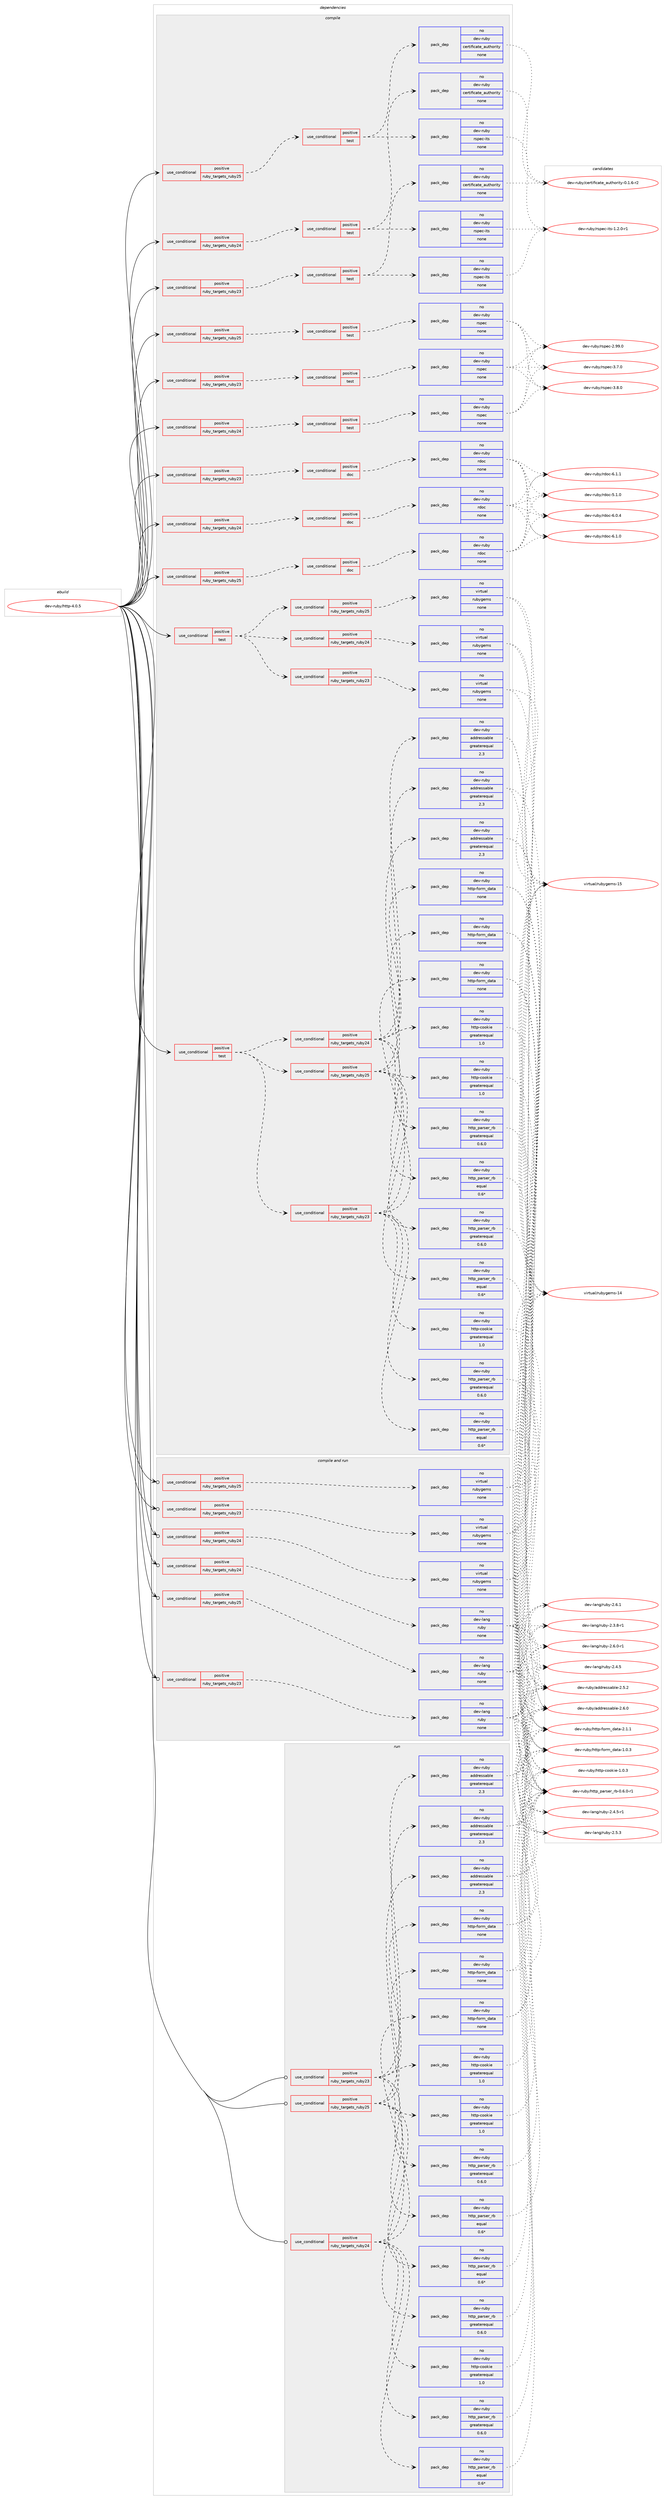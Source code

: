 digraph prolog {

# *************
# Graph options
# *************

newrank=true;
concentrate=true;
compound=true;
graph [rankdir=LR,fontname=Helvetica,fontsize=10,ranksep=1.5];#, ranksep=2.5, nodesep=0.2];
edge  [arrowhead=vee];
node  [fontname=Helvetica,fontsize=10];

# **********
# The ebuild
# **********

subgraph cluster_leftcol {
color=gray;
rank=same;
label=<<i>ebuild</i>>;
id [label="dev-ruby/http-4.0.5", color=red, width=4, href="../dev-ruby/http-4.0.5.svg"];
}

# ****************
# The dependencies
# ****************

subgraph cluster_midcol {
color=gray;
label=<<i>dependencies</i>>;
subgraph cluster_compile {
fillcolor="#eeeeee";
style=filled;
label=<<i>compile</i>>;
subgraph cond402340 {
dependency1498254 [label=<<TABLE BORDER="0" CELLBORDER="1" CELLSPACING="0" CELLPADDING="4"><TR><TD ROWSPAN="3" CELLPADDING="10">use_conditional</TD></TR><TR><TD>positive</TD></TR><TR><TD>ruby_targets_ruby23</TD></TR></TABLE>>, shape=none, color=red];
subgraph cond402341 {
dependency1498255 [label=<<TABLE BORDER="0" CELLBORDER="1" CELLSPACING="0" CELLPADDING="4"><TR><TD ROWSPAN="3" CELLPADDING="10">use_conditional</TD></TR><TR><TD>positive</TD></TR><TR><TD>doc</TD></TR></TABLE>>, shape=none, color=red];
subgraph pack1072463 {
dependency1498256 [label=<<TABLE BORDER="0" CELLBORDER="1" CELLSPACING="0" CELLPADDING="4" WIDTH="220"><TR><TD ROWSPAN="6" CELLPADDING="30">pack_dep</TD></TR><TR><TD WIDTH="110">no</TD></TR><TR><TD>dev-ruby</TD></TR><TR><TD>rdoc</TD></TR><TR><TD>none</TD></TR><TR><TD></TD></TR></TABLE>>, shape=none, color=blue];
}
dependency1498255:e -> dependency1498256:w [weight=20,style="dashed",arrowhead="vee"];
}
dependency1498254:e -> dependency1498255:w [weight=20,style="dashed",arrowhead="vee"];
}
id:e -> dependency1498254:w [weight=20,style="solid",arrowhead="vee"];
subgraph cond402342 {
dependency1498257 [label=<<TABLE BORDER="0" CELLBORDER="1" CELLSPACING="0" CELLPADDING="4"><TR><TD ROWSPAN="3" CELLPADDING="10">use_conditional</TD></TR><TR><TD>positive</TD></TR><TR><TD>ruby_targets_ruby23</TD></TR></TABLE>>, shape=none, color=red];
subgraph cond402343 {
dependency1498258 [label=<<TABLE BORDER="0" CELLBORDER="1" CELLSPACING="0" CELLPADDING="4"><TR><TD ROWSPAN="3" CELLPADDING="10">use_conditional</TD></TR><TR><TD>positive</TD></TR><TR><TD>test</TD></TR></TABLE>>, shape=none, color=red];
subgraph pack1072464 {
dependency1498259 [label=<<TABLE BORDER="0" CELLBORDER="1" CELLSPACING="0" CELLPADDING="4" WIDTH="220"><TR><TD ROWSPAN="6" CELLPADDING="30">pack_dep</TD></TR><TR><TD WIDTH="110">no</TD></TR><TR><TD>dev-ruby</TD></TR><TR><TD>certificate_authority</TD></TR><TR><TD>none</TD></TR><TR><TD></TD></TR></TABLE>>, shape=none, color=blue];
}
dependency1498258:e -> dependency1498259:w [weight=20,style="dashed",arrowhead="vee"];
subgraph pack1072465 {
dependency1498260 [label=<<TABLE BORDER="0" CELLBORDER="1" CELLSPACING="0" CELLPADDING="4" WIDTH="220"><TR><TD ROWSPAN="6" CELLPADDING="30">pack_dep</TD></TR><TR><TD WIDTH="110">no</TD></TR><TR><TD>dev-ruby</TD></TR><TR><TD>rspec-its</TD></TR><TR><TD>none</TD></TR><TR><TD></TD></TR></TABLE>>, shape=none, color=blue];
}
dependency1498258:e -> dependency1498260:w [weight=20,style="dashed",arrowhead="vee"];
}
dependency1498257:e -> dependency1498258:w [weight=20,style="dashed",arrowhead="vee"];
}
id:e -> dependency1498257:w [weight=20,style="solid",arrowhead="vee"];
subgraph cond402344 {
dependency1498261 [label=<<TABLE BORDER="0" CELLBORDER="1" CELLSPACING="0" CELLPADDING="4"><TR><TD ROWSPAN="3" CELLPADDING="10">use_conditional</TD></TR><TR><TD>positive</TD></TR><TR><TD>ruby_targets_ruby23</TD></TR></TABLE>>, shape=none, color=red];
subgraph cond402345 {
dependency1498262 [label=<<TABLE BORDER="0" CELLBORDER="1" CELLSPACING="0" CELLPADDING="4"><TR><TD ROWSPAN="3" CELLPADDING="10">use_conditional</TD></TR><TR><TD>positive</TD></TR><TR><TD>test</TD></TR></TABLE>>, shape=none, color=red];
subgraph pack1072466 {
dependency1498263 [label=<<TABLE BORDER="0" CELLBORDER="1" CELLSPACING="0" CELLPADDING="4" WIDTH="220"><TR><TD ROWSPAN="6" CELLPADDING="30">pack_dep</TD></TR><TR><TD WIDTH="110">no</TD></TR><TR><TD>dev-ruby</TD></TR><TR><TD>rspec</TD></TR><TR><TD>none</TD></TR><TR><TD></TD></TR></TABLE>>, shape=none, color=blue];
}
dependency1498262:e -> dependency1498263:w [weight=20,style="dashed",arrowhead="vee"];
}
dependency1498261:e -> dependency1498262:w [weight=20,style="dashed",arrowhead="vee"];
}
id:e -> dependency1498261:w [weight=20,style="solid",arrowhead="vee"];
subgraph cond402346 {
dependency1498264 [label=<<TABLE BORDER="0" CELLBORDER="1" CELLSPACING="0" CELLPADDING="4"><TR><TD ROWSPAN="3" CELLPADDING="10">use_conditional</TD></TR><TR><TD>positive</TD></TR><TR><TD>ruby_targets_ruby24</TD></TR></TABLE>>, shape=none, color=red];
subgraph cond402347 {
dependency1498265 [label=<<TABLE BORDER="0" CELLBORDER="1" CELLSPACING="0" CELLPADDING="4"><TR><TD ROWSPAN="3" CELLPADDING="10">use_conditional</TD></TR><TR><TD>positive</TD></TR><TR><TD>doc</TD></TR></TABLE>>, shape=none, color=red];
subgraph pack1072467 {
dependency1498266 [label=<<TABLE BORDER="0" CELLBORDER="1" CELLSPACING="0" CELLPADDING="4" WIDTH="220"><TR><TD ROWSPAN="6" CELLPADDING="30">pack_dep</TD></TR><TR><TD WIDTH="110">no</TD></TR><TR><TD>dev-ruby</TD></TR><TR><TD>rdoc</TD></TR><TR><TD>none</TD></TR><TR><TD></TD></TR></TABLE>>, shape=none, color=blue];
}
dependency1498265:e -> dependency1498266:w [weight=20,style="dashed",arrowhead="vee"];
}
dependency1498264:e -> dependency1498265:w [weight=20,style="dashed",arrowhead="vee"];
}
id:e -> dependency1498264:w [weight=20,style="solid",arrowhead="vee"];
subgraph cond402348 {
dependency1498267 [label=<<TABLE BORDER="0" CELLBORDER="1" CELLSPACING="0" CELLPADDING="4"><TR><TD ROWSPAN="3" CELLPADDING="10">use_conditional</TD></TR><TR><TD>positive</TD></TR><TR><TD>ruby_targets_ruby24</TD></TR></TABLE>>, shape=none, color=red];
subgraph cond402349 {
dependency1498268 [label=<<TABLE BORDER="0" CELLBORDER="1" CELLSPACING="0" CELLPADDING="4"><TR><TD ROWSPAN="3" CELLPADDING="10">use_conditional</TD></TR><TR><TD>positive</TD></TR><TR><TD>test</TD></TR></TABLE>>, shape=none, color=red];
subgraph pack1072468 {
dependency1498269 [label=<<TABLE BORDER="0" CELLBORDER="1" CELLSPACING="0" CELLPADDING="4" WIDTH="220"><TR><TD ROWSPAN="6" CELLPADDING="30">pack_dep</TD></TR><TR><TD WIDTH="110">no</TD></TR><TR><TD>dev-ruby</TD></TR><TR><TD>certificate_authority</TD></TR><TR><TD>none</TD></TR><TR><TD></TD></TR></TABLE>>, shape=none, color=blue];
}
dependency1498268:e -> dependency1498269:w [weight=20,style="dashed",arrowhead="vee"];
subgraph pack1072469 {
dependency1498270 [label=<<TABLE BORDER="0" CELLBORDER="1" CELLSPACING="0" CELLPADDING="4" WIDTH="220"><TR><TD ROWSPAN="6" CELLPADDING="30">pack_dep</TD></TR><TR><TD WIDTH="110">no</TD></TR><TR><TD>dev-ruby</TD></TR><TR><TD>rspec-its</TD></TR><TR><TD>none</TD></TR><TR><TD></TD></TR></TABLE>>, shape=none, color=blue];
}
dependency1498268:e -> dependency1498270:w [weight=20,style="dashed",arrowhead="vee"];
}
dependency1498267:e -> dependency1498268:w [weight=20,style="dashed",arrowhead="vee"];
}
id:e -> dependency1498267:w [weight=20,style="solid",arrowhead="vee"];
subgraph cond402350 {
dependency1498271 [label=<<TABLE BORDER="0" CELLBORDER="1" CELLSPACING="0" CELLPADDING="4"><TR><TD ROWSPAN="3" CELLPADDING="10">use_conditional</TD></TR><TR><TD>positive</TD></TR><TR><TD>ruby_targets_ruby24</TD></TR></TABLE>>, shape=none, color=red];
subgraph cond402351 {
dependency1498272 [label=<<TABLE BORDER="0" CELLBORDER="1" CELLSPACING="0" CELLPADDING="4"><TR><TD ROWSPAN="3" CELLPADDING="10">use_conditional</TD></TR><TR><TD>positive</TD></TR><TR><TD>test</TD></TR></TABLE>>, shape=none, color=red];
subgraph pack1072470 {
dependency1498273 [label=<<TABLE BORDER="0" CELLBORDER="1" CELLSPACING="0" CELLPADDING="4" WIDTH="220"><TR><TD ROWSPAN="6" CELLPADDING="30">pack_dep</TD></TR><TR><TD WIDTH="110">no</TD></TR><TR><TD>dev-ruby</TD></TR><TR><TD>rspec</TD></TR><TR><TD>none</TD></TR><TR><TD></TD></TR></TABLE>>, shape=none, color=blue];
}
dependency1498272:e -> dependency1498273:w [weight=20,style="dashed",arrowhead="vee"];
}
dependency1498271:e -> dependency1498272:w [weight=20,style="dashed",arrowhead="vee"];
}
id:e -> dependency1498271:w [weight=20,style="solid",arrowhead="vee"];
subgraph cond402352 {
dependency1498274 [label=<<TABLE BORDER="0" CELLBORDER="1" CELLSPACING="0" CELLPADDING="4"><TR><TD ROWSPAN="3" CELLPADDING="10">use_conditional</TD></TR><TR><TD>positive</TD></TR><TR><TD>ruby_targets_ruby25</TD></TR></TABLE>>, shape=none, color=red];
subgraph cond402353 {
dependency1498275 [label=<<TABLE BORDER="0" CELLBORDER="1" CELLSPACING="0" CELLPADDING="4"><TR><TD ROWSPAN="3" CELLPADDING="10">use_conditional</TD></TR><TR><TD>positive</TD></TR><TR><TD>doc</TD></TR></TABLE>>, shape=none, color=red];
subgraph pack1072471 {
dependency1498276 [label=<<TABLE BORDER="0" CELLBORDER="1" CELLSPACING="0" CELLPADDING="4" WIDTH="220"><TR><TD ROWSPAN="6" CELLPADDING="30">pack_dep</TD></TR><TR><TD WIDTH="110">no</TD></TR><TR><TD>dev-ruby</TD></TR><TR><TD>rdoc</TD></TR><TR><TD>none</TD></TR><TR><TD></TD></TR></TABLE>>, shape=none, color=blue];
}
dependency1498275:e -> dependency1498276:w [weight=20,style="dashed",arrowhead="vee"];
}
dependency1498274:e -> dependency1498275:w [weight=20,style="dashed",arrowhead="vee"];
}
id:e -> dependency1498274:w [weight=20,style="solid",arrowhead="vee"];
subgraph cond402354 {
dependency1498277 [label=<<TABLE BORDER="0" CELLBORDER="1" CELLSPACING="0" CELLPADDING="4"><TR><TD ROWSPAN="3" CELLPADDING="10">use_conditional</TD></TR><TR><TD>positive</TD></TR><TR><TD>ruby_targets_ruby25</TD></TR></TABLE>>, shape=none, color=red];
subgraph cond402355 {
dependency1498278 [label=<<TABLE BORDER="0" CELLBORDER="1" CELLSPACING="0" CELLPADDING="4"><TR><TD ROWSPAN="3" CELLPADDING="10">use_conditional</TD></TR><TR><TD>positive</TD></TR><TR><TD>test</TD></TR></TABLE>>, shape=none, color=red];
subgraph pack1072472 {
dependency1498279 [label=<<TABLE BORDER="0" CELLBORDER="1" CELLSPACING="0" CELLPADDING="4" WIDTH="220"><TR><TD ROWSPAN="6" CELLPADDING="30">pack_dep</TD></TR><TR><TD WIDTH="110">no</TD></TR><TR><TD>dev-ruby</TD></TR><TR><TD>certificate_authority</TD></TR><TR><TD>none</TD></TR><TR><TD></TD></TR></TABLE>>, shape=none, color=blue];
}
dependency1498278:e -> dependency1498279:w [weight=20,style="dashed",arrowhead="vee"];
subgraph pack1072473 {
dependency1498280 [label=<<TABLE BORDER="0" CELLBORDER="1" CELLSPACING="0" CELLPADDING="4" WIDTH="220"><TR><TD ROWSPAN="6" CELLPADDING="30">pack_dep</TD></TR><TR><TD WIDTH="110">no</TD></TR><TR><TD>dev-ruby</TD></TR><TR><TD>rspec-its</TD></TR><TR><TD>none</TD></TR><TR><TD></TD></TR></TABLE>>, shape=none, color=blue];
}
dependency1498278:e -> dependency1498280:w [weight=20,style="dashed",arrowhead="vee"];
}
dependency1498277:e -> dependency1498278:w [weight=20,style="dashed",arrowhead="vee"];
}
id:e -> dependency1498277:w [weight=20,style="solid",arrowhead="vee"];
subgraph cond402356 {
dependency1498281 [label=<<TABLE BORDER="0" CELLBORDER="1" CELLSPACING="0" CELLPADDING="4"><TR><TD ROWSPAN="3" CELLPADDING="10">use_conditional</TD></TR><TR><TD>positive</TD></TR><TR><TD>ruby_targets_ruby25</TD></TR></TABLE>>, shape=none, color=red];
subgraph cond402357 {
dependency1498282 [label=<<TABLE BORDER="0" CELLBORDER="1" CELLSPACING="0" CELLPADDING="4"><TR><TD ROWSPAN="3" CELLPADDING="10">use_conditional</TD></TR><TR><TD>positive</TD></TR><TR><TD>test</TD></TR></TABLE>>, shape=none, color=red];
subgraph pack1072474 {
dependency1498283 [label=<<TABLE BORDER="0" CELLBORDER="1" CELLSPACING="0" CELLPADDING="4" WIDTH="220"><TR><TD ROWSPAN="6" CELLPADDING="30">pack_dep</TD></TR><TR><TD WIDTH="110">no</TD></TR><TR><TD>dev-ruby</TD></TR><TR><TD>rspec</TD></TR><TR><TD>none</TD></TR><TR><TD></TD></TR></TABLE>>, shape=none, color=blue];
}
dependency1498282:e -> dependency1498283:w [weight=20,style="dashed",arrowhead="vee"];
}
dependency1498281:e -> dependency1498282:w [weight=20,style="dashed",arrowhead="vee"];
}
id:e -> dependency1498281:w [weight=20,style="solid",arrowhead="vee"];
subgraph cond402358 {
dependency1498284 [label=<<TABLE BORDER="0" CELLBORDER="1" CELLSPACING="0" CELLPADDING="4"><TR><TD ROWSPAN="3" CELLPADDING="10">use_conditional</TD></TR><TR><TD>positive</TD></TR><TR><TD>test</TD></TR></TABLE>>, shape=none, color=red];
subgraph cond402359 {
dependency1498285 [label=<<TABLE BORDER="0" CELLBORDER="1" CELLSPACING="0" CELLPADDING="4"><TR><TD ROWSPAN="3" CELLPADDING="10">use_conditional</TD></TR><TR><TD>positive</TD></TR><TR><TD>ruby_targets_ruby23</TD></TR></TABLE>>, shape=none, color=red];
subgraph pack1072475 {
dependency1498286 [label=<<TABLE BORDER="0" CELLBORDER="1" CELLSPACING="0" CELLPADDING="4" WIDTH="220"><TR><TD ROWSPAN="6" CELLPADDING="30">pack_dep</TD></TR><TR><TD WIDTH="110">no</TD></TR><TR><TD>dev-ruby</TD></TR><TR><TD>addressable</TD></TR><TR><TD>greaterequal</TD></TR><TR><TD>2.3</TD></TR></TABLE>>, shape=none, color=blue];
}
dependency1498285:e -> dependency1498286:w [weight=20,style="dashed",arrowhead="vee"];
subgraph pack1072476 {
dependency1498287 [label=<<TABLE BORDER="0" CELLBORDER="1" CELLSPACING="0" CELLPADDING="4" WIDTH="220"><TR><TD ROWSPAN="6" CELLPADDING="30">pack_dep</TD></TR><TR><TD WIDTH="110">no</TD></TR><TR><TD>dev-ruby</TD></TR><TR><TD>http-cookie</TD></TR><TR><TD>greaterequal</TD></TR><TR><TD>1.0</TD></TR></TABLE>>, shape=none, color=blue];
}
dependency1498285:e -> dependency1498287:w [weight=20,style="dashed",arrowhead="vee"];
subgraph pack1072477 {
dependency1498288 [label=<<TABLE BORDER="0" CELLBORDER="1" CELLSPACING="0" CELLPADDING="4" WIDTH="220"><TR><TD ROWSPAN="6" CELLPADDING="30">pack_dep</TD></TR><TR><TD WIDTH="110">no</TD></TR><TR><TD>dev-ruby</TD></TR><TR><TD>http-form_data</TD></TR><TR><TD>none</TD></TR><TR><TD></TD></TR></TABLE>>, shape=none, color=blue];
}
dependency1498285:e -> dependency1498288:w [weight=20,style="dashed",arrowhead="vee"];
subgraph pack1072478 {
dependency1498289 [label=<<TABLE BORDER="0" CELLBORDER="1" CELLSPACING="0" CELLPADDING="4" WIDTH="220"><TR><TD ROWSPAN="6" CELLPADDING="30">pack_dep</TD></TR><TR><TD WIDTH="110">no</TD></TR><TR><TD>dev-ruby</TD></TR><TR><TD>http_parser_rb</TD></TR><TR><TD>greaterequal</TD></TR><TR><TD>0.6.0</TD></TR></TABLE>>, shape=none, color=blue];
}
dependency1498285:e -> dependency1498289:w [weight=20,style="dashed",arrowhead="vee"];
subgraph pack1072479 {
dependency1498290 [label=<<TABLE BORDER="0" CELLBORDER="1" CELLSPACING="0" CELLPADDING="4" WIDTH="220"><TR><TD ROWSPAN="6" CELLPADDING="30">pack_dep</TD></TR><TR><TD WIDTH="110">no</TD></TR><TR><TD>dev-ruby</TD></TR><TR><TD>http_parser_rb</TD></TR><TR><TD>equal</TD></TR><TR><TD>0.6*</TD></TR></TABLE>>, shape=none, color=blue];
}
dependency1498285:e -> dependency1498290:w [weight=20,style="dashed",arrowhead="vee"];
}
dependency1498284:e -> dependency1498285:w [weight=20,style="dashed",arrowhead="vee"];
subgraph cond402360 {
dependency1498291 [label=<<TABLE BORDER="0" CELLBORDER="1" CELLSPACING="0" CELLPADDING="4"><TR><TD ROWSPAN="3" CELLPADDING="10">use_conditional</TD></TR><TR><TD>positive</TD></TR><TR><TD>ruby_targets_ruby24</TD></TR></TABLE>>, shape=none, color=red];
subgraph pack1072480 {
dependency1498292 [label=<<TABLE BORDER="0" CELLBORDER="1" CELLSPACING="0" CELLPADDING="4" WIDTH="220"><TR><TD ROWSPAN="6" CELLPADDING="30">pack_dep</TD></TR><TR><TD WIDTH="110">no</TD></TR><TR><TD>dev-ruby</TD></TR><TR><TD>addressable</TD></TR><TR><TD>greaterequal</TD></TR><TR><TD>2.3</TD></TR></TABLE>>, shape=none, color=blue];
}
dependency1498291:e -> dependency1498292:w [weight=20,style="dashed",arrowhead="vee"];
subgraph pack1072481 {
dependency1498293 [label=<<TABLE BORDER="0" CELLBORDER="1" CELLSPACING="0" CELLPADDING="4" WIDTH="220"><TR><TD ROWSPAN="6" CELLPADDING="30">pack_dep</TD></TR><TR><TD WIDTH="110">no</TD></TR><TR><TD>dev-ruby</TD></TR><TR><TD>http-cookie</TD></TR><TR><TD>greaterequal</TD></TR><TR><TD>1.0</TD></TR></TABLE>>, shape=none, color=blue];
}
dependency1498291:e -> dependency1498293:w [weight=20,style="dashed",arrowhead="vee"];
subgraph pack1072482 {
dependency1498294 [label=<<TABLE BORDER="0" CELLBORDER="1" CELLSPACING="0" CELLPADDING="4" WIDTH="220"><TR><TD ROWSPAN="6" CELLPADDING="30">pack_dep</TD></TR><TR><TD WIDTH="110">no</TD></TR><TR><TD>dev-ruby</TD></TR><TR><TD>http-form_data</TD></TR><TR><TD>none</TD></TR><TR><TD></TD></TR></TABLE>>, shape=none, color=blue];
}
dependency1498291:e -> dependency1498294:w [weight=20,style="dashed",arrowhead="vee"];
subgraph pack1072483 {
dependency1498295 [label=<<TABLE BORDER="0" CELLBORDER="1" CELLSPACING="0" CELLPADDING="4" WIDTH="220"><TR><TD ROWSPAN="6" CELLPADDING="30">pack_dep</TD></TR><TR><TD WIDTH="110">no</TD></TR><TR><TD>dev-ruby</TD></TR><TR><TD>http_parser_rb</TD></TR><TR><TD>greaterequal</TD></TR><TR><TD>0.6.0</TD></TR></TABLE>>, shape=none, color=blue];
}
dependency1498291:e -> dependency1498295:w [weight=20,style="dashed",arrowhead="vee"];
subgraph pack1072484 {
dependency1498296 [label=<<TABLE BORDER="0" CELLBORDER="1" CELLSPACING="0" CELLPADDING="4" WIDTH="220"><TR><TD ROWSPAN="6" CELLPADDING="30">pack_dep</TD></TR><TR><TD WIDTH="110">no</TD></TR><TR><TD>dev-ruby</TD></TR><TR><TD>http_parser_rb</TD></TR><TR><TD>equal</TD></TR><TR><TD>0.6*</TD></TR></TABLE>>, shape=none, color=blue];
}
dependency1498291:e -> dependency1498296:w [weight=20,style="dashed",arrowhead="vee"];
}
dependency1498284:e -> dependency1498291:w [weight=20,style="dashed",arrowhead="vee"];
subgraph cond402361 {
dependency1498297 [label=<<TABLE BORDER="0" CELLBORDER="1" CELLSPACING="0" CELLPADDING="4"><TR><TD ROWSPAN="3" CELLPADDING="10">use_conditional</TD></TR><TR><TD>positive</TD></TR><TR><TD>ruby_targets_ruby25</TD></TR></TABLE>>, shape=none, color=red];
subgraph pack1072485 {
dependency1498298 [label=<<TABLE BORDER="0" CELLBORDER="1" CELLSPACING="0" CELLPADDING="4" WIDTH="220"><TR><TD ROWSPAN="6" CELLPADDING="30">pack_dep</TD></TR><TR><TD WIDTH="110">no</TD></TR><TR><TD>dev-ruby</TD></TR><TR><TD>addressable</TD></TR><TR><TD>greaterequal</TD></TR><TR><TD>2.3</TD></TR></TABLE>>, shape=none, color=blue];
}
dependency1498297:e -> dependency1498298:w [weight=20,style="dashed",arrowhead="vee"];
subgraph pack1072486 {
dependency1498299 [label=<<TABLE BORDER="0" CELLBORDER="1" CELLSPACING="0" CELLPADDING="4" WIDTH="220"><TR><TD ROWSPAN="6" CELLPADDING="30">pack_dep</TD></TR><TR><TD WIDTH="110">no</TD></TR><TR><TD>dev-ruby</TD></TR><TR><TD>http-cookie</TD></TR><TR><TD>greaterequal</TD></TR><TR><TD>1.0</TD></TR></TABLE>>, shape=none, color=blue];
}
dependency1498297:e -> dependency1498299:w [weight=20,style="dashed",arrowhead="vee"];
subgraph pack1072487 {
dependency1498300 [label=<<TABLE BORDER="0" CELLBORDER="1" CELLSPACING="0" CELLPADDING="4" WIDTH="220"><TR><TD ROWSPAN="6" CELLPADDING="30">pack_dep</TD></TR><TR><TD WIDTH="110">no</TD></TR><TR><TD>dev-ruby</TD></TR><TR><TD>http-form_data</TD></TR><TR><TD>none</TD></TR><TR><TD></TD></TR></TABLE>>, shape=none, color=blue];
}
dependency1498297:e -> dependency1498300:w [weight=20,style="dashed",arrowhead="vee"];
subgraph pack1072488 {
dependency1498301 [label=<<TABLE BORDER="0" CELLBORDER="1" CELLSPACING="0" CELLPADDING="4" WIDTH="220"><TR><TD ROWSPAN="6" CELLPADDING="30">pack_dep</TD></TR><TR><TD WIDTH="110">no</TD></TR><TR><TD>dev-ruby</TD></TR><TR><TD>http_parser_rb</TD></TR><TR><TD>greaterequal</TD></TR><TR><TD>0.6.0</TD></TR></TABLE>>, shape=none, color=blue];
}
dependency1498297:e -> dependency1498301:w [weight=20,style="dashed",arrowhead="vee"];
subgraph pack1072489 {
dependency1498302 [label=<<TABLE BORDER="0" CELLBORDER="1" CELLSPACING="0" CELLPADDING="4" WIDTH="220"><TR><TD ROWSPAN="6" CELLPADDING="30">pack_dep</TD></TR><TR><TD WIDTH="110">no</TD></TR><TR><TD>dev-ruby</TD></TR><TR><TD>http_parser_rb</TD></TR><TR><TD>equal</TD></TR><TR><TD>0.6*</TD></TR></TABLE>>, shape=none, color=blue];
}
dependency1498297:e -> dependency1498302:w [weight=20,style="dashed",arrowhead="vee"];
}
dependency1498284:e -> dependency1498297:w [weight=20,style="dashed",arrowhead="vee"];
}
id:e -> dependency1498284:w [weight=20,style="solid",arrowhead="vee"];
subgraph cond402362 {
dependency1498303 [label=<<TABLE BORDER="0" CELLBORDER="1" CELLSPACING="0" CELLPADDING="4"><TR><TD ROWSPAN="3" CELLPADDING="10">use_conditional</TD></TR><TR><TD>positive</TD></TR><TR><TD>test</TD></TR></TABLE>>, shape=none, color=red];
subgraph cond402363 {
dependency1498304 [label=<<TABLE BORDER="0" CELLBORDER="1" CELLSPACING="0" CELLPADDING="4"><TR><TD ROWSPAN="3" CELLPADDING="10">use_conditional</TD></TR><TR><TD>positive</TD></TR><TR><TD>ruby_targets_ruby23</TD></TR></TABLE>>, shape=none, color=red];
subgraph pack1072490 {
dependency1498305 [label=<<TABLE BORDER="0" CELLBORDER="1" CELLSPACING="0" CELLPADDING="4" WIDTH="220"><TR><TD ROWSPAN="6" CELLPADDING="30">pack_dep</TD></TR><TR><TD WIDTH="110">no</TD></TR><TR><TD>virtual</TD></TR><TR><TD>rubygems</TD></TR><TR><TD>none</TD></TR><TR><TD></TD></TR></TABLE>>, shape=none, color=blue];
}
dependency1498304:e -> dependency1498305:w [weight=20,style="dashed",arrowhead="vee"];
}
dependency1498303:e -> dependency1498304:w [weight=20,style="dashed",arrowhead="vee"];
subgraph cond402364 {
dependency1498306 [label=<<TABLE BORDER="0" CELLBORDER="1" CELLSPACING="0" CELLPADDING="4"><TR><TD ROWSPAN="3" CELLPADDING="10">use_conditional</TD></TR><TR><TD>positive</TD></TR><TR><TD>ruby_targets_ruby24</TD></TR></TABLE>>, shape=none, color=red];
subgraph pack1072491 {
dependency1498307 [label=<<TABLE BORDER="0" CELLBORDER="1" CELLSPACING="0" CELLPADDING="4" WIDTH="220"><TR><TD ROWSPAN="6" CELLPADDING="30">pack_dep</TD></TR><TR><TD WIDTH="110">no</TD></TR><TR><TD>virtual</TD></TR><TR><TD>rubygems</TD></TR><TR><TD>none</TD></TR><TR><TD></TD></TR></TABLE>>, shape=none, color=blue];
}
dependency1498306:e -> dependency1498307:w [weight=20,style="dashed",arrowhead="vee"];
}
dependency1498303:e -> dependency1498306:w [weight=20,style="dashed",arrowhead="vee"];
subgraph cond402365 {
dependency1498308 [label=<<TABLE BORDER="0" CELLBORDER="1" CELLSPACING="0" CELLPADDING="4"><TR><TD ROWSPAN="3" CELLPADDING="10">use_conditional</TD></TR><TR><TD>positive</TD></TR><TR><TD>ruby_targets_ruby25</TD></TR></TABLE>>, shape=none, color=red];
subgraph pack1072492 {
dependency1498309 [label=<<TABLE BORDER="0" CELLBORDER="1" CELLSPACING="0" CELLPADDING="4" WIDTH="220"><TR><TD ROWSPAN="6" CELLPADDING="30">pack_dep</TD></TR><TR><TD WIDTH="110">no</TD></TR><TR><TD>virtual</TD></TR><TR><TD>rubygems</TD></TR><TR><TD>none</TD></TR><TR><TD></TD></TR></TABLE>>, shape=none, color=blue];
}
dependency1498308:e -> dependency1498309:w [weight=20,style="dashed",arrowhead="vee"];
}
dependency1498303:e -> dependency1498308:w [weight=20,style="dashed",arrowhead="vee"];
}
id:e -> dependency1498303:w [weight=20,style="solid",arrowhead="vee"];
}
subgraph cluster_compileandrun {
fillcolor="#eeeeee";
style=filled;
label=<<i>compile and run</i>>;
subgraph cond402366 {
dependency1498310 [label=<<TABLE BORDER="0" CELLBORDER="1" CELLSPACING="0" CELLPADDING="4"><TR><TD ROWSPAN="3" CELLPADDING="10">use_conditional</TD></TR><TR><TD>positive</TD></TR><TR><TD>ruby_targets_ruby23</TD></TR></TABLE>>, shape=none, color=red];
subgraph pack1072493 {
dependency1498311 [label=<<TABLE BORDER="0" CELLBORDER="1" CELLSPACING="0" CELLPADDING="4" WIDTH="220"><TR><TD ROWSPAN="6" CELLPADDING="30">pack_dep</TD></TR><TR><TD WIDTH="110">no</TD></TR><TR><TD>dev-lang</TD></TR><TR><TD>ruby</TD></TR><TR><TD>none</TD></TR><TR><TD></TD></TR></TABLE>>, shape=none, color=blue];
}
dependency1498310:e -> dependency1498311:w [weight=20,style="dashed",arrowhead="vee"];
}
id:e -> dependency1498310:w [weight=20,style="solid",arrowhead="odotvee"];
subgraph cond402367 {
dependency1498312 [label=<<TABLE BORDER="0" CELLBORDER="1" CELLSPACING="0" CELLPADDING="4"><TR><TD ROWSPAN="3" CELLPADDING="10">use_conditional</TD></TR><TR><TD>positive</TD></TR><TR><TD>ruby_targets_ruby23</TD></TR></TABLE>>, shape=none, color=red];
subgraph pack1072494 {
dependency1498313 [label=<<TABLE BORDER="0" CELLBORDER="1" CELLSPACING="0" CELLPADDING="4" WIDTH="220"><TR><TD ROWSPAN="6" CELLPADDING="30">pack_dep</TD></TR><TR><TD WIDTH="110">no</TD></TR><TR><TD>virtual</TD></TR><TR><TD>rubygems</TD></TR><TR><TD>none</TD></TR><TR><TD></TD></TR></TABLE>>, shape=none, color=blue];
}
dependency1498312:e -> dependency1498313:w [weight=20,style="dashed",arrowhead="vee"];
}
id:e -> dependency1498312:w [weight=20,style="solid",arrowhead="odotvee"];
subgraph cond402368 {
dependency1498314 [label=<<TABLE BORDER="0" CELLBORDER="1" CELLSPACING="0" CELLPADDING="4"><TR><TD ROWSPAN="3" CELLPADDING="10">use_conditional</TD></TR><TR><TD>positive</TD></TR><TR><TD>ruby_targets_ruby24</TD></TR></TABLE>>, shape=none, color=red];
subgraph pack1072495 {
dependency1498315 [label=<<TABLE BORDER="0" CELLBORDER="1" CELLSPACING="0" CELLPADDING="4" WIDTH="220"><TR><TD ROWSPAN="6" CELLPADDING="30">pack_dep</TD></TR><TR><TD WIDTH="110">no</TD></TR><TR><TD>dev-lang</TD></TR><TR><TD>ruby</TD></TR><TR><TD>none</TD></TR><TR><TD></TD></TR></TABLE>>, shape=none, color=blue];
}
dependency1498314:e -> dependency1498315:w [weight=20,style="dashed",arrowhead="vee"];
}
id:e -> dependency1498314:w [weight=20,style="solid",arrowhead="odotvee"];
subgraph cond402369 {
dependency1498316 [label=<<TABLE BORDER="0" CELLBORDER="1" CELLSPACING="0" CELLPADDING="4"><TR><TD ROWSPAN="3" CELLPADDING="10">use_conditional</TD></TR><TR><TD>positive</TD></TR><TR><TD>ruby_targets_ruby24</TD></TR></TABLE>>, shape=none, color=red];
subgraph pack1072496 {
dependency1498317 [label=<<TABLE BORDER="0" CELLBORDER="1" CELLSPACING="0" CELLPADDING="4" WIDTH="220"><TR><TD ROWSPAN="6" CELLPADDING="30">pack_dep</TD></TR><TR><TD WIDTH="110">no</TD></TR><TR><TD>virtual</TD></TR><TR><TD>rubygems</TD></TR><TR><TD>none</TD></TR><TR><TD></TD></TR></TABLE>>, shape=none, color=blue];
}
dependency1498316:e -> dependency1498317:w [weight=20,style="dashed",arrowhead="vee"];
}
id:e -> dependency1498316:w [weight=20,style="solid",arrowhead="odotvee"];
subgraph cond402370 {
dependency1498318 [label=<<TABLE BORDER="0" CELLBORDER="1" CELLSPACING="0" CELLPADDING="4"><TR><TD ROWSPAN="3" CELLPADDING="10">use_conditional</TD></TR><TR><TD>positive</TD></TR><TR><TD>ruby_targets_ruby25</TD></TR></TABLE>>, shape=none, color=red];
subgraph pack1072497 {
dependency1498319 [label=<<TABLE BORDER="0" CELLBORDER="1" CELLSPACING="0" CELLPADDING="4" WIDTH="220"><TR><TD ROWSPAN="6" CELLPADDING="30">pack_dep</TD></TR><TR><TD WIDTH="110">no</TD></TR><TR><TD>dev-lang</TD></TR><TR><TD>ruby</TD></TR><TR><TD>none</TD></TR><TR><TD></TD></TR></TABLE>>, shape=none, color=blue];
}
dependency1498318:e -> dependency1498319:w [weight=20,style="dashed",arrowhead="vee"];
}
id:e -> dependency1498318:w [weight=20,style="solid",arrowhead="odotvee"];
subgraph cond402371 {
dependency1498320 [label=<<TABLE BORDER="0" CELLBORDER="1" CELLSPACING="0" CELLPADDING="4"><TR><TD ROWSPAN="3" CELLPADDING="10">use_conditional</TD></TR><TR><TD>positive</TD></TR><TR><TD>ruby_targets_ruby25</TD></TR></TABLE>>, shape=none, color=red];
subgraph pack1072498 {
dependency1498321 [label=<<TABLE BORDER="0" CELLBORDER="1" CELLSPACING="0" CELLPADDING="4" WIDTH="220"><TR><TD ROWSPAN="6" CELLPADDING="30">pack_dep</TD></TR><TR><TD WIDTH="110">no</TD></TR><TR><TD>virtual</TD></TR><TR><TD>rubygems</TD></TR><TR><TD>none</TD></TR><TR><TD></TD></TR></TABLE>>, shape=none, color=blue];
}
dependency1498320:e -> dependency1498321:w [weight=20,style="dashed",arrowhead="vee"];
}
id:e -> dependency1498320:w [weight=20,style="solid",arrowhead="odotvee"];
}
subgraph cluster_run {
fillcolor="#eeeeee";
style=filled;
label=<<i>run</i>>;
subgraph cond402372 {
dependency1498322 [label=<<TABLE BORDER="0" CELLBORDER="1" CELLSPACING="0" CELLPADDING="4"><TR><TD ROWSPAN="3" CELLPADDING="10">use_conditional</TD></TR><TR><TD>positive</TD></TR><TR><TD>ruby_targets_ruby23</TD></TR></TABLE>>, shape=none, color=red];
subgraph pack1072499 {
dependency1498323 [label=<<TABLE BORDER="0" CELLBORDER="1" CELLSPACING="0" CELLPADDING="4" WIDTH="220"><TR><TD ROWSPAN="6" CELLPADDING="30">pack_dep</TD></TR><TR><TD WIDTH="110">no</TD></TR><TR><TD>dev-ruby</TD></TR><TR><TD>addressable</TD></TR><TR><TD>greaterequal</TD></TR><TR><TD>2.3</TD></TR></TABLE>>, shape=none, color=blue];
}
dependency1498322:e -> dependency1498323:w [weight=20,style="dashed",arrowhead="vee"];
subgraph pack1072500 {
dependency1498324 [label=<<TABLE BORDER="0" CELLBORDER="1" CELLSPACING="0" CELLPADDING="4" WIDTH="220"><TR><TD ROWSPAN="6" CELLPADDING="30">pack_dep</TD></TR><TR><TD WIDTH="110">no</TD></TR><TR><TD>dev-ruby</TD></TR><TR><TD>http-cookie</TD></TR><TR><TD>greaterequal</TD></TR><TR><TD>1.0</TD></TR></TABLE>>, shape=none, color=blue];
}
dependency1498322:e -> dependency1498324:w [weight=20,style="dashed",arrowhead="vee"];
subgraph pack1072501 {
dependency1498325 [label=<<TABLE BORDER="0" CELLBORDER="1" CELLSPACING="0" CELLPADDING="4" WIDTH="220"><TR><TD ROWSPAN="6" CELLPADDING="30">pack_dep</TD></TR><TR><TD WIDTH="110">no</TD></TR><TR><TD>dev-ruby</TD></TR><TR><TD>http-form_data</TD></TR><TR><TD>none</TD></TR><TR><TD></TD></TR></TABLE>>, shape=none, color=blue];
}
dependency1498322:e -> dependency1498325:w [weight=20,style="dashed",arrowhead="vee"];
subgraph pack1072502 {
dependency1498326 [label=<<TABLE BORDER="0" CELLBORDER="1" CELLSPACING="0" CELLPADDING="4" WIDTH="220"><TR><TD ROWSPAN="6" CELLPADDING="30">pack_dep</TD></TR><TR><TD WIDTH="110">no</TD></TR><TR><TD>dev-ruby</TD></TR><TR><TD>http_parser_rb</TD></TR><TR><TD>greaterequal</TD></TR><TR><TD>0.6.0</TD></TR></TABLE>>, shape=none, color=blue];
}
dependency1498322:e -> dependency1498326:w [weight=20,style="dashed",arrowhead="vee"];
subgraph pack1072503 {
dependency1498327 [label=<<TABLE BORDER="0" CELLBORDER="1" CELLSPACING="0" CELLPADDING="4" WIDTH="220"><TR><TD ROWSPAN="6" CELLPADDING="30">pack_dep</TD></TR><TR><TD WIDTH="110">no</TD></TR><TR><TD>dev-ruby</TD></TR><TR><TD>http_parser_rb</TD></TR><TR><TD>equal</TD></TR><TR><TD>0.6*</TD></TR></TABLE>>, shape=none, color=blue];
}
dependency1498322:e -> dependency1498327:w [weight=20,style="dashed",arrowhead="vee"];
}
id:e -> dependency1498322:w [weight=20,style="solid",arrowhead="odot"];
subgraph cond402373 {
dependency1498328 [label=<<TABLE BORDER="0" CELLBORDER="1" CELLSPACING="0" CELLPADDING="4"><TR><TD ROWSPAN="3" CELLPADDING="10">use_conditional</TD></TR><TR><TD>positive</TD></TR><TR><TD>ruby_targets_ruby24</TD></TR></TABLE>>, shape=none, color=red];
subgraph pack1072504 {
dependency1498329 [label=<<TABLE BORDER="0" CELLBORDER="1" CELLSPACING="0" CELLPADDING="4" WIDTH="220"><TR><TD ROWSPAN="6" CELLPADDING="30">pack_dep</TD></TR><TR><TD WIDTH="110">no</TD></TR><TR><TD>dev-ruby</TD></TR><TR><TD>addressable</TD></TR><TR><TD>greaterequal</TD></TR><TR><TD>2.3</TD></TR></TABLE>>, shape=none, color=blue];
}
dependency1498328:e -> dependency1498329:w [weight=20,style="dashed",arrowhead="vee"];
subgraph pack1072505 {
dependency1498330 [label=<<TABLE BORDER="0" CELLBORDER="1" CELLSPACING="0" CELLPADDING="4" WIDTH="220"><TR><TD ROWSPAN="6" CELLPADDING="30">pack_dep</TD></TR><TR><TD WIDTH="110">no</TD></TR><TR><TD>dev-ruby</TD></TR><TR><TD>http-cookie</TD></TR><TR><TD>greaterequal</TD></TR><TR><TD>1.0</TD></TR></TABLE>>, shape=none, color=blue];
}
dependency1498328:e -> dependency1498330:w [weight=20,style="dashed",arrowhead="vee"];
subgraph pack1072506 {
dependency1498331 [label=<<TABLE BORDER="0" CELLBORDER="1" CELLSPACING="0" CELLPADDING="4" WIDTH="220"><TR><TD ROWSPAN="6" CELLPADDING="30">pack_dep</TD></TR><TR><TD WIDTH="110">no</TD></TR><TR><TD>dev-ruby</TD></TR><TR><TD>http-form_data</TD></TR><TR><TD>none</TD></TR><TR><TD></TD></TR></TABLE>>, shape=none, color=blue];
}
dependency1498328:e -> dependency1498331:w [weight=20,style="dashed",arrowhead="vee"];
subgraph pack1072507 {
dependency1498332 [label=<<TABLE BORDER="0" CELLBORDER="1" CELLSPACING="0" CELLPADDING="4" WIDTH="220"><TR><TD ROWSPAN="6" CELLPADDING="30">pack_dep</TD></TR><TR><TD WIDTH="110">no</TD></TR><TR><TD>dev-ruby</TD></TR><TR><TD>http_parser_rb</TD></TR><TR><TD>greaterequal</TD></TR><TR><TD>0.6.0</TD></TR></TABLE>>, shape=none, color=blue];
}
dependency1498328:e -> dependency1498332:w [weight=20,style="dashed",arrowhead="vee"];
subgraph pack1072508 {
dependency1498333 [label=<<TABLE BORDER="0" CELLBORDER="1" CELLSPACING="0" CELLPADDING="4" WIDTH="220"><TR><TD ROWSPAN="6" CELLPADDING="30">pack_dep</TD></TR><TR><TD WIDTH="110">no</TD></TR><TR><TD>dev-ruby</TD></TR><TR><TD>http_parser_rb</TD></TR><TR><TD>equal</TD></TR><TR><TD>0.6*</TD></TR></TABLE>>, shape=none, color=blue];
}
dependency1498328:e -> dependency1498333:w [weight=20,style="dashed",arrowhead="vee"];
}
id:e -> dependency1498328:w [weight=20,style="solid",arrowhead="odot"];
subgraph cond402374 {
dependency1498334 [label=<<TABLE BORDER="0" CELLBORDER="1" CELLSPACING="0" CELLPADDING="4"><TR><TD ROWSPAN="3" CELLPADDING="10">use_conditional</TD></TR><TR><TD>positive</TD></TR><TR><TD>ruby_targets_ruby25</TD></TR></TABLE>>, shape=none, color=red];
subgraph pack1072509 {
dependency1498335 [label=<<TABLE BORDER="0" CELLBORDER="1" CELLSPACING="0" CELLPADDING="4" WIDTH="220"><TR><TD ROWSPAN="6" CELLPADDING="30">pack_dep</TD></TR><TR><TD WIDTH="110">no</TD></TR><TR><TD>dev-ruby</TD></TR><TR><TD>addressable</TD></TR><TR><TD>greaterequal</TD></TR><TR><TD>2.3</TD></TR></TABLE>>, shape=none, color=blue];
}
dependency1498334:e -> dependency1498335:w [weight=20,style="dashed",arrowhead="vee"];
subgraph pack1072510 {
dependency1498336 [label=<<TABLE BORDER="0" CELLBORDER="1" CELLSPACING="0" CELLPADDING="4" WIDTH="220"><TR><TD ROWSPAN="6" CELLPADDING="30">pack_dep</TD></TR><TR><TD WIDTH="110">no</TD></TR><TR><TD>dev-ruby</TD></TR><TR><TD>http-cookie</TD></TR><TR><TD>greaterequal</TD></TR><TR><TD>1.0</TD></TR></TABLE>>, shape=none, color=blue];
}
dependency1498334:e -> dependency1498336:w [weight=20,style="dashed",arrowhead="vee"];
subgraph pack1072511 {
dependency1498337 [label=<<TABLE BORDER="0" CELLBORDER="1" CELLSPACING="0" CELLPADDING="4" WIDTH="220"><TR><TD ROWSPAN="6" CELLPADDING="30">pack_dep</TD></TR><TR><TD WIDTH="110">no</TD></TR><TR><TD>dev-ruby</TD></TR><TR><TD>http-form_data</TD></TR><TR><TD>none</TD></TR><TR><TD></TD></TR></TABLE>>, shape=none, color=blue];
}
dependency1498334:e -> dependency1498337:w [weight=20,style="dashed",arrowhead="vee"];
subgraph pack1072512 {
dependency1498338 [label=<<TABLE BORDER="0" CELLBORDER="1" CELLSPACING="0" CELLPADDING="4" WIDTH="220"><TR><TD ROWSPAN="6" CELLPADDING="30">pack_dep</TD></TR><TR><TD WIDTH="110">no</TD></TR><TR><TD>dev-ruby</TD></TR><TR><TD>http_parser_rb</TD></TR><TR><TD>greaterequal</TD></TR><TR><TD>0.6.0</TD></TR></TABLE>>, shape=none, color=blue];
}
dependency1498334:e -> dependency1498338:w [weight=20,style="dashed",arrowhead="vee"];
subgraph pack1072513 {
dependency1498339 [label=<<TABLE BORDER="0" CELLBORDER="1" CELLSPACING="0" CELLPADDING="4" WIDTH="220"><TR><TD ROWSPAN="6" CELLPADDING="30">pack_dep</TD></TR><TR><TD WIDTH="110">no</TD></TR><TR><TD>dev-ruby</TD></TR><TR><TD>http_parser_rb</TD></TR><TR><TD>equal</TD></TR><TR><TD>0.6*</TD></TR></TABLE>>, shape=none, color=blue];
}
dependency1498334:e -> dependency1498339:w [weight=20,style="dashed",arrowhead="vee"];
}
id:e -> dependency1498334:w [weight=20,style="solid",arrowhead="odot"];
}
}

# **************
# The candidates
# **************

subgraph cluster_choices {
rank=same;
color=gray;
label=<<i>candidates</i>>;

subgraph choice1072463 {
color=black;
nodesep=1;
choice10010111845114117981214711410011199455346494648 [label="dev-ruby/rdoc-5.1.0", color=red, width=4,href="../dev-ruby/rdoc-5.1.0.svg"];
choice10010111845114117981214711410011199455446484652 [label="dev-ruby/rdoc-6.0.4", color=red, width=4,href="../dev-ruby/rdoc-6.0.4.svg"];
choice10010111845114117981214711410011199455446494648 [label="dev-ruby/rdoc-6.1.0", color=red, width=4,href="../dev-ruby/rdoc-6.1.0.svg"];
choice10010111845114117981214711410011199455446494649 [label="dev-ruby/rdoc-6.1.1", color=red, width=4,href="../dev-ruby/rdoc-6.1.1.svg"];
dependency1498256:e -> choice10010111845114117981214711410011199455346494648:w [style=dotted,weight="100"];
dependency1498256:e -> choice10010111845114117981214711410011199455446484652:w [style=dotted,weight="100"];
dependency1498256:e -> choice10010111845114117981214711410011199455446494648:w [style=dotted,weight="100"];
dependency1498256:e -> choice10010111845114117981214711410011199455446494649:w [style=dotted,weight="100"];
}
subgraph choice1072464 {
color=black;
nodesep=1;
choice10010111845114117981214799101114116105102105999711610195971171161041111141051161214548464946544511450 [label="dev-ruby/certificate_authority-0.1.6-r2", color=red, width=4,href="../dev-ruby/certificate_authority-0.1.6-r2.svg"];
dependency1498259:e -> choice10010111845114117981214799101114116105102105999711610195971171161041111141051161214548464946544511450:w [style=dotted,weight="100"];
}
subgraph choice1072465 {
color=black;
nodesep=1;
choice10010111845114117981214711411511210199451051161154549465046484511449 [label="dev-ruby/rspec-its-1.2.0-r1", color=red, width=4,href="../dev-ruby/rspec-its-1.2.0-r1.svg"];
dependency1498260:e -> choice10010111845114117981214711411511210199451051161154549465046484511449:w [style=dotted,weight="100"];
}
subgraph choice1072466 {
color=black;
nodesep=1;
choice1001011184511411798121471141151121019945504657574648 [label="dev-ruby/rspec-2.99.0", color=red, width=4,href="../dev-ruby/rspec-2.99.0.svg"];
choice10010111845114117981214711411511210199455146554648 [label="dev-ruby/rspec-3.7.0", color=red, width=4,href="../dev-ruby/rspec-3.7.0.svg"];
choice10010111845114117981214711411511210199455146564648 [label="dev-ruby/rspec-3.8.0", color=red, width=4,href="../dev-ruby/rspec-3.8.0.svg"];
dependency1498263:e -> choice1001011184511411798121471141151121019945504657574648:w [style=dotted,weight="100"];
dependency1498263:e -> choice10010111845114117981214711411511210199455146554648:w [style=dotted,weight="100"];
dependency1498263:e -> choice10010111845114117981214711411511210199455146564648:w [style=dotted,weight="100"];
}
subgraph choice1072467 {
color=black;
nodesep=1;
choice10010111845114117981214711410011199455346494648 [label="dev-ruby/rdoc-5.1.0", color=red, width=4,href="../dev-ruby/rdoc-5.1.0.svg"];
choice10010111845114117981214711410011199455446484652 [label="dev-ruby/rdoc-6.0.4", color=red, width=4,href="../dev-ruby/rdoc-6.0.4.svg"];
choice10010111845114117981214711410011199455446494648 [label="dev-ruby/rdoc-6.1.0", color=red, width=4,href="../dev-ruby/rdoc-6.1.0.svg"];
choice10010111845114117981214711410011199455446494649 [label="dev-ruby/rdoc-6.1.1", color=red, width=4,href="../dev-ruby/rdoc-6.1.1.svg"];
dependency1498266:e -> choice10010111845114117981214711410011199455346494648:w [style=dotted,weight="100"];
dependency1498266:e -> choice10010111845114117981214711410011199455446484652:w [style=dotted,weight="100"];
dependency1498266:e -> choice10010111845114117981214711410011199455446494648:w [style=dotted,weight="100"];
dependency1498266:e -> choice10010111845114117981214711410011199455446494649:w [style=dotted,weight="100"];
}
subgraph choice1072468 {
color=black;
nodesep=1;
choice10010111845114117981214799101114116105102105999711610195971171161041111141051161214548464946544511450 [label="dev-ruby/certificate_authority-0.1.6-r2", color=red, width=4,href="../dev-ruby/certificate_authority-0.1.6-r2.svg"];
dependency1498269:e -> choice10010111845114117981214799101114116105102105999711610195971171161041111141051161214548464946544511450:w [style=dotted,weight="100"];
}
subgraph choice1072469 {
color=black;
nodesep=1;
choice10010111845114117981214711411511210199451051161154549465046484511449 [label="dev-ruby/rspec-its-1.2.0-r1", color=red, width=4,href="../dev-ruby/rspec-its-1.2.0-r1.svg"];
dependency1498270:e -> choice10010111845114117981214711411511210199451051161154549465046484511449:w [style=dotted,weight="100"];
}
subgraph choice1072470 {
color=black;
nodesep=1;
choice1001011184511411798121471141151121019945504657574648 [label="dev-ruby/rspec-2.99.0", color=red, width=4,href="../dev-ruby/rspec-2.99.0.svg"];
choice10010111845114117981214711411511210199455146554648 [label="dev-ruby/rspec-3.7.0", color=red, width=4,href="../dev-ruby/rspec-3.7.0.svg"];
choice10010111845114117981214711411511210199455146564648 [label="dev-ruby/rspec-3.8.0", color=red, width=4,href="../dev-ruby/rspec-3.8.0.svg"];
dependency1498273:e -> choice1001011184511411798121471141151121019945504657574648:w [style=dotted,weight="100"];
dependency1498273:e -> choice10010111845114117981214711411511210199455146554648:w [style=dotted,weight="100"];
dependency1498273:e -> choice10010111845114117981214711411511210199455146564648:w [style=dotted,weight="100"];
}
subgraph choice1072471 {
color=black;
nodesep=1;
choice10010111845114117981214711410011199455346494648 [label="dev-ruby/rdoc-5.1.0", color=red, width=4,href="../dev-ruby/rdoc-5.1.0.svg"];
choice10010111845114117981214711410011199455446484652 [label="dev-ruby/rdoc-6.0.4", color=red, width=4,href="../dev-ruby/rdoc-6.0.4.svg"];
choice10010111845114117981214711410011199455446494648 [label="dev-ruby/rdoc-6.1.0", color=red, width=4,href="../dev-ruby/rdoc-6.1.0.svg"];
choice10010111845114117981214711410011199455446494649 [label="dev-ruby/rdoc-6.1.1", color=red, width=4,href="../dev-ruby/rdoc-6.1.1.svg"];
dependency1498276:e -> choice10010111845114117981214711410011199455346494648:w [style=dotted,weight="100"];
dependency1498276:e -> choice10010111845114117981214711410011199455446484652:w [style=dotted,weight="100"];
dependency1498276:e -> choice10010111845114117981214711410011199455446494648:w [style=dotted,weight="100"];
dependency1498276:e -> choice10010111845114117981214711410011199455446494649:w [style=dotted,weight="100"];
}
subgraph choice1072472 {
color=black;
nodesep=1;
choice10010111845114117981214799101114116105102105999711610195971171161041111141051161214548464946544511450 [label="dev-ruby/certificate_authority-0.1.6-r2", color=red, width=4,href="../dev-ruby/certificate_authority-0.1.6-r2.svg"];
dependency1498279:e -> choice10010111845114117981214799101114116105102105999711610195971171161041111141051161214548464946544511450:w [style=dotted,weight="100"];
}
subgraph choice1072473 {
color=black;
nodesep=1;
choice10010111845114117981214711411511210199451051161154549465046484511449 [label="dev-ruby/rspec-its-1.2.0-r1", color=red, width=4,href="../dev-ruby/rspec-its-1.2.0-r1.svg"];
dependency1498280:e -> choice10010111845114117981214711411511210199451051161154549465046484511449:w [style=dotted,weight="100"];
}
subgraph choice1072474 {
color=black;
nodesep=1;
choice1001011184511411798121471141151121019945504657574648 [label="dev-ruby/rspec-2.99.0", color=red, width=4,href="../dev-ruby/rspec-2.99.0.svg"];
choice10010111845114117981214711411511210199455146554648 [label="dev-ruby/rspec-3.7.0", color=red, width=4,href="../dev-ruby/rspec-3.7.0.svg"];
choice10010111845114117981214711411511210199455146564648 [label="dev-ruby/rspec-3.8.0", color=red, width=4,href="../dev-ruby/rspec-3.8.0.svg"];
dependency1498283:e -> choice1001011184511411798121471141151121019945504657574648:w [style=dotted,weight="100"];
dependency1498283:e -> choice10010111845114117981214711411511210199455146554648:w [style=dotted,weight="100"];
dependency1498283:e -> choice10010111845114117981214711411511210199455146564648:w [style=dotted,weight="100"];
}
subgraph choice1072475 {
color=black;
nodesep=1;
choice100101118451141179812147971001001141011151159798108101455046534650 [label="dev-ruby/addressable-2.5.2", color=red, width=4,href="../dev-ruby/addressable-2.5.2.svg"];
choice100101118451141179812147971001001141011151159798108101455046544648 [label="dev-ruby/addressable-2.6.0", color=red, width=4,href="../dev-ruby/addressable-2.6.0.svg"];
dependency1498286:e -> choice100101118451141179812147971001001141011151159798108101455046534650:w [style=dotted,weight="100"];
dependency1498286:e -> choice100101118451141179812147971001001141011151159798108101455046544648:w [style=dotted,weight="100"];
}
subgraph choice1072476 {
color=black;
nodesep=1;
choice1001011184511411798121471041161161124599111111107105101454946484651 [label="dev-ruby/http-cookie-1.0.3", color=red, width=4,href="../dev-ruby/http-cookie-1.0.3.svg"];
dependency1498287:e -> choice1001011184511411798121471041161161124599111111107105101454946484651:w [style=dotted,weight="100"];
}
subgraph choice1072477 {
color=black;
nodesep=1;
choice10010111845114117981214710411611611245102111114109951009711697454946484651 [label="dev-ruby/http-form_data-1.0.3", color=red, width=4,href="../dev-ruby/http-form_data-1.0.3.svg"];
choice10010111845114117981214710411611611245102111114109951009711697455046494649 [label="dev-ruby/http-form_data-2.1.1", color=red, width=4,href="../dev-ruby/http-form_data-2.1.1.svg"];
dependency1498288:e -> choice10010111845114117981214710411611611245102111114109951009711697454946484651:w [style=dotted,weight="100"];
dependency1498288:e -> choice10010111845114117981214710411611611245102111114109951009711697455046494649:w [style=dotted,weight="100"];
}
subgraph choice1072478 {
color=black;
nodesep=1;
choice100101118451141179812147104116116112951129711411510111495114984548465446484511449 [label="dev-ruby/http_parser_rb-0.6.0-r1", color=red, width=4,href="../dev-ruby/http_parser_rb-0.6.0-r1.svg"];
dependency1498289:e -> choice100101118451141179812147104116116112951129711411510111495114984548465446484511449:w [style=dotted,weight="100"];
}
subgraph choice1072479 {
color=black;
nodesep=1;
choice100101118451141179812147104116116112951129711411510111495114984548465446484511449 [label="dev-ruby/http_parser_rb-0.6.0-r1", color=red, width=4,href="../dev-ruby/http_parser_rb-0.6.0-r1.svg"];
dependency1498290:e -> choice100101118451141179812147104116116112951129711411510111495114984548465446484511449:w [style=dotted,weight="100"];
}
subgraph choice1072480 {
color=black;
nodesep=1;
choice100101118451141179812147971001001141011151159798108101455046534650 [label="dev-ruby/addressable-2.5.2", color=red, width=4,href="../dev-ruby/addressable-2.5.2.svg"];
choice100101118451141179812147971001001141011151159798108101455046544648 [label="dev-ruby/addressable-2.6.0", color=red, width=4,href="../dev-ruby/addressable-2.6.0.svg"];
dependency1498292:e -> choice100101118451141179812147971001001141011151159798108101455046534650:w [style=dotted,weight="100"];
dependency1498292:e -> choice100101118451141179812147971001001141011151159798108101455046544648:w [style=dotted,weight="100"];
}
subgraph choice1072481 {
color=black;
nodesep=1;
choice1001011184511411798121471041161161124599111111107105101454946484651 [label="dev-ruby/http-cookie-1.0.3", color=red, width=4,href="../dev-ruby/http-cookie-1.0.3.svg"];
dependency1498293:e -> choice1001011184511411798121471041161161124599111111107105101454946484651:w [style=dotted,weight="100"];
}
subgraph choice1072482 {
color=black;
nodesep=1;
choice10010111845114117981214710411611611245102111114109951009711697454946484651 [label="dev-ruby/http-form_data-1.0.3", color=red, width=4,href="../dev-ruby/http-form_data-1.0.3.svg"];
choice10010111845114117981214710411611611245102111114109951009711697455046494649 [label="dev-ruby/http-form_data-2.1.1", color=red, width=4,href="../dev-ruby/http-form_data-2.1.1.svg"];
dependency1498294:e -> choice10010111845114117981214710411611611245102111114109951009711697454946484651:w [style=dotted,weight="100"];
dependency1498294:e -> choice10010111845114117981214710411611611245102111114109951009711697455046494649:w [style=dotted,weight="100"];
}
subgraph choice1072483 {
color=black;
nodesep=1;
choice100101118451141179812147104116116112951129711411510111495114984548465446484511449 [label="dev-ruby/http_parser_rb-0.6.0-r1", color=red, width=4,href="../dev-ruby/http_parser_rb-0.6.0-r1.svg"];
dependency1498295:e -> choice100101118451141179812147104116116112951129711411510111495114984548465446484511449:w [style=dotted,weight="100"];
}
subgraph choice1072484 {
color=black;
nodesep=1;
choice100101118451141179812147104116116112951129711411510111495114984548465446484511449 [label="dev-ruby/http_parser_rb-0.6.0-r1", color=red, width=4,href="../dev-ruby/http_parser_rb-0.6.0-r1.svg"];
dependency1498296:e -> choice100101118451141179812147104116116112951129711411510111495114984548465446484511449:w [style=dotted,weight="100"];
}
subgraph choice1072485 {
color=black;
nodesep=1;
choice100101118451141179812147971001001141011151159798108101455046534650 [label="dev-ruby/addressable-2.5.2", color=red, width=4,href="../dev-ruby/addressable-2.5.2.svg"];
choice100101118451141179812147971001001141011151159798108101455046544648 [label="dev-ruby/addressable-2.6.0", color=red, width=4,href="../dev-ruby/addressable-2.6.0.svg"];
dependency1498298:e -> choice100101118451141179812147971001001141011151159798108101455046534650:w [style=dotted,weight="100"];
dependency1498298:e -> choice100101118451141179812147971001001141011151159798108101455046544648:w [style=dotted,weight="100"];
}
subgraph choice1072486 {
color=black;
nodesep=1;
choice1001011184511411798121471041161161124599111111107105101454946484651 [label="dev-ruby/http-cookie-1.0.3", color=red, width=4,href="../dev-ruby/http-cookie-1.0.3.svg"];
dependency1498299:e -> choice1001011184511411798121471041161161124599111111107105101454946484651:w [style=dotted,weight="100"];
}
subgraph choice1072487 {
color=black;
nodesep=1;
choice10010111845114117981214710411611611245102111114109951009711697454946484651 [label="dev-ruby/http-form_data-1.0.3", color=red, width=4,href="../dev-ruby/http-form_data-1.0.3.svg"];
choice10010111845114117981214710411611611245102111114109951009711697455046494649 [label="dev-ruby/http-form_data-2.1.1", color=red, width=4,href="../dev-ruby/http-form_data-2.1.1.svg"];
dependency1498300:e -> choice10010111845114117981214710411611611245102111114109951009711697454946484651:w [style=dotted,weight="100"];
dependency1498300:e -> choice10010111845114117981214710411611611245102111114109951009711697455046494649:w [style=dotted,weight="100"];
}
subgraph choice1072488 {
color=black;
nodesep=1;
choice100101118451141179812147104116116112951129711411510111495114984548465446484511449 [label="dev-ruby/http_parser_rb-0.6.0-r1", color=red, width=4,href="../dev-ruby/http_parser_rb-0.6.0-r1.svg"];
dependency1498301:e -> choice100101118451141179812147104116116112951129711411510111495114984548465446484511449:w [style=dotted,weight="100"];
}
subgraph choice1072489 {
color=black;
nodesep=1;
choice100101118451141179812147104116116112951129711411510111495114984548465446484511449 [label="dev-ruby/http_parser_rb-0.6.0-r1", color=red, width=4,href="../dev-ruby/http_parser_rb-0.6.0-r1.svg"];
dependency1498302:e -> choice100101118451141179812147104116116112951129711411510111495114984548465446484511449:w [style=dotted,weight="100"];
}
subgraph choice1072490 {
color=black;
nodesep=1;
choice118105114116117971084711411798121103101109115454952 [label="virtual/rubygems-14", color=red, width=4,href="../virtual/rubygems-14.svg"];
choice118105114116117971084711411798121103101109115454953 [label="virtual/rubygems-15", color=red, width=4,href="../virtual/rubygems-15.svg"];
dependency1498305:e -> choice118105114116117971084711411798121103101109115454952:w [style=dotted,weight="100"];
dependency1498305:e -> choice118105114116117971084711411798121103101109115454953:w [style=dotted,weight="100"];
}
subgraph choice1072491 {
color=black;
nodesep=1;
choice118105114116117971084711411798121103101109115454952 [label="virtual/rubygems-14", color=red, width=4,href="../virtual/rubygems-14.svg"];
choice118105114116117971084711411798121103101109115454953 [label="virtual/rubygems-15", color=red, width=4,href="../virtual/rubygems-15.svg"];
dependency1498307:e -> choice118105114116117971084711411798121103101109115454952:w [style=dotted,weight="100"];
dependency1498307:e -> choice118105114116117971084711411798121103101109115454953:w [style=dotted,weight="100"];
}
subgraph choice1072492 {
color=black;
nodesep=1;
choice118105114116117971084711411798121103101109115454952 [label="virtual/rubygems-14", color=red, width=4,href="../virtual/rubygems-14.svg"];
choice118105114116117971084711411798121103101109115454953 [label="virtual/rubygems-15", color=red, width=4,href="../virtual/rubygems-15.svg"];
dependency1498309:e -> choice118105114116117971084711411798121103101109115454952:w [style=dotted,weight="100"];
dependency1498309:e -> choice118105114116117971084711411798121103101109115454953:w [style=dotted,weight="100"];
}
subgraph choice1072493 {
color=black;
nodesep=1;
choice100101118451089711010347114117981214550465146564511449 [label="dev-lang/ruby-2.3.8-r1", color=red, width=4,href="../dev-lang/ruby-2.3.8-r1.svg"];
choice10010111845108971101034711411798121455046524653 [label="dev-lang/ruby-2.4.5", color=red, width=4,href="../dev-lang/ruby-2.4.5.svg"];
choice100101118451089711010347114117981214550465246534511449 [label="dev-lang/ruby-2.4.5-r1", color=red, width=4,href="../dev-lang/ruby-2.4.5-r1.svg"];
choice10010111845108971101034711411798121455046534651 [label="dev-lang/ruby-2.5.3", color=red, width=4,href="../dev-lang/ruby-2.5.3.svg"];
choice100101118451089711010347114117981214550465446484511449 [label="dev-lang/ruby-2.6.0-r1", color=red, width=4,href="../dev-lang/ruby-2.6.0-r1.svg"];
choice10010111845108971101034711411798121455046544649 [label="dev-lang/ruby-2.6.1", color=red, width=4,href="../dev-lang/ruby-2.6.1.svg"];
dependency1498311:e -> choice100101118451089711010347114117981214550465146564511449:w [style=dotted,weight="100"];
dependency1498311:e -> choice10010111845108971101034711411798121455046524653:w [style=dotted,weight="100"];
dependency1498311:e -> choice100101118451089711010347114117981214550465246534511449:w [style=dotted,weight="100"];
dependency1498311:e -> choice10010111845108971101034711411798121455046534651:w [style=dotted,weight="100"];
dependency1498311:e -> choice100101118451089711010347114117981214550465446484511449:w [style=dotted,weight="100"];
dependency1498311:e -> choice10010111845108971101034711411798121455046544649:w [style=dotted,weight="100"];
}
subgraph choice1072494 {
color=black;
nodesep=1;
choice118105114116117971084711411798121103101109115454952 [label="virtual/rubygems-14", color=red, width=4,href="../virtual/rubygems-14.svg"];
choice118105114116117971084711411798121103101109115454953 [label="virtual/rubygems-15", color=red, width=4,href="../virtual/rubygems-15.svg"];
dependency1498313:e -> choice118105114116117971084711411798121103101109115454952:w [style=dotted,weight="100"];
dependency1498313:e -> choice118105114116117971084711411798121103101109115454953:w [style=dotted,weight="100"];
}
subgraph choice1072495 {
color=black;
nodesep=1;
choice100101118451089711010347114117981214550465146564511449 [label="dev-lang/ruby-2.3.8-r1", color=red, width=4,href="../dev-lang/ruby-2.3.8-r1.svg"];
choice10010111845108971101034711411798121455046524653 [label="dev-lang/ruby-2.4.5", color=red, width=4,href="../dev-lang/ruby-2.4.5.svg"];
choice100101118451089711010347114117981214550465246534511449 [label="dev-lang/ruby-2.4.5-r1", color=red, width=4,href="../dev-lang/ruby-2.4.5-r1.svg"];
choice10010111845108971101034711411798121455046534651 [label="dev-lang/ruby-2.5.3", color=red, width=4,href="../dev-lang/ruby-2.5.3.svg"];
choice100101118451089711010347114117981214550465446484511449 [label="dev-lang/ruby-2.6.0-r1", color=red, width=4,href="../dev-lang/ruby-2.6.0-r1.svg"];
choice10010111845108971101034711411798121455046544649 [label="dev-lang/ruby-2.6.1", color=red, width=4,href="../dev-lang/ruby-2.6.1.svg"];
dependency1498315:e -> choice100101118451089711010347114117981214550465146564511449:w [style=dotted,weight="100"];
dependency1498315:e -> choice10010111845108971101034711411798121455046524653:w [style=dotted,weight="100"];
dependency1498315:e -> choice100101118451089711010347114117981214550465246534511449:w [style=dotted,weight="100"];
dependency1498315:e -> choice10010111845108971101034711411798121455046534651:w [style=dotted,weight="100"];
dependency1498315:e -> choice100101118451089711010347114117981214550465446484511449:w [style=dotted,weight="100"];
dependency1498315:e -> choice10010111845108971101034711411798121455046544649:w [style=dotted,weight="100"];
}
subgraph choice1072496 {
color=black;
nodesep=1;
choice118105114116117971084711411798121103101109115454952 [label="virtual/rubygems-14", color=red, width=4,href="../virtual/rubygems-14.svg"];
choice118105114116117971084711411798121103101109115454953 [label="virtual/rubygems-15", color=red, width=4,href="../virtual/rubygems-15.svg"];
dependency1498317:e -> choice118105114116117971084711411798121103101109115454952:w [style=dotted,weight="100"];
dependency1498317:e -> choice118105114116117971084711411798121103101109115454953:w [style=dotted,weight="100"];
}
subgraph choice1072497 {
color=black;
nodesep=1;
choice100101118451089711010347114117981214550465146564511449 [label="dev-lang/ruby-2.3.8-r1", color=red, width=4,href="../dev-lang/ruby-2.3.8-r1.svg"];
choice10010111845108971101034711411798121455046524653 [label="dev-lang/ruby-2.4.5", color=red, width=4,href="../dev-lang/ruby-2.4.5.svg"];
choice100101118451089711010347114117981214550465246534511449 [label="dev-lang/ruby-2.4.5-r1", color=red, width=4,href="../dev-lang/ruby-2.4.5-r1.svg"];
choice10010111845108971101034711411798121455046534651 [label="dev-lang/ruby-2.5.3", color=red, width=4,href="../dev-lang/ruby-2.5.3.svg"];
choice100101118451089711010347114117981214550465446484511449 [label="dev-lang/ruby-2.6.0-r1", color=red, width=4,href="../dev-lang/ruby-2.6.0-r1.svg"];
choice10010111845108971101034711411798121455046544649 [label="dev-lang/ruby-2.6.1", color=red, width=4,href="../dev-lang/ruby-2.6.1.svg"];
dependency1498319:e -> choice100101118451089711010347114117981214550465146564511449:w [style=dotted,weight="100"];
dependency1498319:e -> choice10010111845108971101034711411798121455046524653:w [style=dotted,weight="100"];
dependency1498319:e -> choice100101118451089711010347114117981214550465246534511449:w [style=dotted,weight="100"];
dependency1498319:e -> choice10010111845108971101034711411798121455046534651:w [style=dotted,weight="100"];
dependency1498319:e -> choice100101118451089711010347114117981214550465446484511449:w [style=dotted,weight="100"];
dependency1498319:e -> choice10010111845108971101034711411798121455046544649:w [style=dotted,weight="100"];
}
subgraph choice1072498 {
color=black;
nodesep=1;
choice118105114116117971084711411798121103101109115454952 [label="virtual/rubygems-14", color=red, width=4,href="../virtual/rubygems-14.svg"];
choice118105114116117971084711411798121103101109115454953 [label="virtual/rubygems-15", color=red, width=4,href="../virtual/rubygems-15.svg"];
dependency1498321:e -> choice118105114116117971084711411798121103101109115454952:w [style=dotted,weight="100"];
dependency1498321:e -> choice118105114116117971084711411798121103101109115454953:w [style=dotted,weight="100"];
}
subgraph choice1072499 {
color=black;
nodesep=1;
choice100101118451141179812147971001001141011151159798108101455046534650 [label="dev-ruby/addressable-2.5.2", color=red, width=4,href="../dev-ruby/addressable-2.5.2.svg"];
choice100101118451141179812147971001001141011151159798108101455046544648 [label="dev-ruby/addressable-2.6.0", color=red, width=4,href="../dev-ruby/addressable-2.6.0.svg"];
dependency1498323:e -> choice100101118451141179812147971001001141011151159798108101455046534650:w [style=dotted,weight="100"];
dependency1498323:e -> choice100101118451141179812147971001001141011151159798108101455046544648:w [style=dotted,weight="100"];
}
subgraph choice1072500 {
color=black;
nodesep=1;
choice1001011184511411798121471041161161124599111111107105101454946484651 [label="dev-ruby/http-cookie-1.0.3", color=red, width=4,href="../dev-ruby/http-cookie-1.0.3.svg"];
dependency1498324:e -> choice1001011184511411798121471041161161124599111111107105101454946484651:w [style=dotted,weight="100"];
}
subgraph choice1072501 {
color=black;
nodesep=1;
choice10010111845114117981214710411611611245102111114109951009711697454946484651 [label="dev-ruby/http-form_data-1.0.3", color=red, width=4,href="../dev-ruby/http-form_data-1.0.3.svg"];
choice10010111845114117981214710411611611245102111114109951009711697455046494649 [label="dev-ruby/http-form_data-2.1.1", color=red, width=4,href="../dev-ruby/http-form_data-2.1.1.svg"];
dependency1498325:e -> choice10010111845114117981214710411611611245102111114109951009711697454946484651:w [style=dotted,weight="100"];
dependency1498325:e -> choice10010111845114117981214710411611611245102111114109951009711697455046494649:w [style=dotted,weight="100"];
}
subgraph choice1072502 {
color=black;
nodesep=1;
choice100101118451141179812147104116116112951129711411510111495114984548465446484511449 [label="dev-ruby/http_parser_rb-0.6.0-r1", color=red, width=4,href="../dev-ruby/http_parser_rb-0.6.0-r1.svg"];
dependency1498326:e -> choice100101118451141179812147104116116112951129711411510111495114984548465446484511449:w [style=dotted,weight="100"];
}
subgraph choice1072503 {
color=black;
nodesep=1;
choice100101118451141179812147104116116112951129711411510111495114984548465446484511449 [label="dev-ruby/http_parser_rb-0.6.0-r1", color=red, width=4,href="../dev-ruby/http_parser_rb-0.6.0-r1.svg"];
dependency1498327:e -> choice100101118451141179812147104116116112951129711411510111495114984548465446484511449:w [style=dotted,weight="100"];
}
subgraph choice1072504 {
color=black;
nodesep=1;
choice100101118451141179812147971001001141011151159798108101455046534650 [label="dev-ruby/addressable-2.5.2", color=red, width=4,href="../dev-ruby/addressable-2.5.2.svg"];
choice100101118451141179812147971001001141011151159798108101455046544648 [label="dev-ruby/addressable-2.6.0", color=red, width=4,href="../dev-ruby/addressable-2.6.0.svg"];
dependency1498329:e -> choice100101118451141179812147971001001141011151159798108101455046534650:w [style=dotted,weight="100"];
dependency1498329:e -> choice100101118451141179812147971001001141011151159798108101455046544648:w [style=dotted,weight="100"];
}
subgraph choice1072505 {
color=black;
nodesep=1;
choice1001011184511411798121471041161161124599111111107105101454946484651 [label="dev-ruby/http-cookie-1.0.3", color=red, width=4,href="../dev-ruby/http-cookie-1.0.3.svg"];
dependency1498330:e -> choice1001011184511411798121471041161161124599111111107105101454946484651:w [style=dotted,weight="100"];
}
subgraph choice1072506 {
color=black;
nodesep=1;
choice10010111845114117981214710411611611245102111114109951009711697454946484651 [label="dev-ruby/http-form_data-1.0.3", color=red, width=4,href="../dev-ruby/http-form_data-1.0.3.svg"];
choice10010111845114117981214710411611611245102111114109951009711697455046494649 [label="dev-ruby/http-form_data-2.1.1", color=red, width=4,href="../dev-ruby/http-form_data-2.1.1.svg"];
dependency1498331:e -> choice10010111845114117981214710411611611245102111114109951009711697454946484651:w [style=dotted,weight="100"];
dependency1498331:e -> choice10010111845114117981214710411611611245102111114109951009711697455046494649:w [style=dotted,weight="100"];
}
subgraph choice1072507 {
color=black;
nodesep=1;
choice100101118451141179812147104116116112951129711411510111495114984548465446484511449 [label="dev-ruby/http_parser_rb-0.6.0-r1", color=red, width=4,href="../dev-ruby/http_parser_rb-0.6.0-r1.svg"];
dependency1498332:e -> choice100101118451141179812147104116116112951129711411510111495114984548465446484511449:w [style=dotted,weight="100"];
}
subgraph choice1072508 {
color=black;
nodesep=1;
choice100101118451141179812147104116116112951129711411510111495114984548465446484511449 [label="dev-ruby/http_parser_rb-0.6.0-r1", color=red, width=4,href="../dev-ruby/http_parser_rb-0.6.0-r1.svg"];
dependency1498333:e -> choice100101118451141179812147104116116112951129711411510111495114984548465446484511449:w [style=dotted,weight="100"];
}
subgraph choice1072509 {
color=black;
nodesep=1;
choice100101118451141179812147971001001141011151159798108101455046534650 [label="dev-ruby/addressable-2.5.2", color=red, width=4,href="../dev-ruby/addressable-2.5.2.svg"];
choice100101118451141179812147971001001141011151159798108101455046544648 [label="dev-ruby/addressable-2.6.0", color=red, width=4,href="../dev-ruby/addressable-2.6.0.svg"];
dependency1498335:e -> choice100101118451141179812147971001001141011151159798108101455046534650:w [style=dotted,weight="100"];
dependency1498335:e -> choice100101118451141179812147971001001141011151159798108101455046544648:w [style=dotted,weight="100"];
}
subgraph choice1072510 {
color=black;
nodesep=1;
choice1001011184511411798121471041161161124599111111107105101454946484651 [label="dev-ruby/http-cookie-1.0.3", color=red, width=4,href="../dev-ruby/http-cookie-1.0.3.svg"];
dependency1498336:e -> choice1001011184511411798121471041161161124599111111107105101454946484651:w [style=dotted,weight="100"];
}
subgraph choice1072511 {
color=black;
nodesep=1;
choice10010111845114117981214710411611611245102111114109951009711697454946484651 [label="dev-ruby/http-form_data-1.0.3", color=red, width=4,href="../dev-ruby/http-form_data-1.0.3.svg"];
choice10010111845114117981214710411611611245102111114109951009711697455046494649 [label="dev-ruby/http-form_data-2.1.1", color=red, width=4,href="../dev-ruby/http-form_data-2.1.1.svg"];
dependency1498337:e -> choice10010111845114117981214710411611611245102111114109951009711697454946484651:w [style=dotted,weight="100"];
dependency1498337:e -> choice10010111845114117981214710411611611245102111114109951009711697455046494649:w [style=dotted,weight="100"];
}
subgraph choice1072512 {
color=black;
nodesep=1;
choice100101118451141179812147104116116112951129711411510111495114984548465446484511449 [label="dev-ruby/http_parser_rb-0.6.0-r1", color=red, width=4,href="../dev-ruby/http_parser_rb-0.6.0-r1.svg"];
dependency1498338:e -> choice100101118451141179812147104116116112951129711411510111495114984548465446484511449:w [style=dotted,weight="100"];
}
subgraph choice1072513 {
color=black;
nodesep=1;
choice100101118451141179812147104116116112951129711411510111495114984548465446484511449 [label="dev-ruby/http_parser_rb-0.6.0-r1", color=red, width=4,href="../dev-ruby/http_parser_rb-0.6.0-r1.svg"];
dependency1498339:e -> choice100101118451141179812147104116116112951129711411510111495114984548465446484511449:w [style=dotted,weight="100"];
}
}

}
